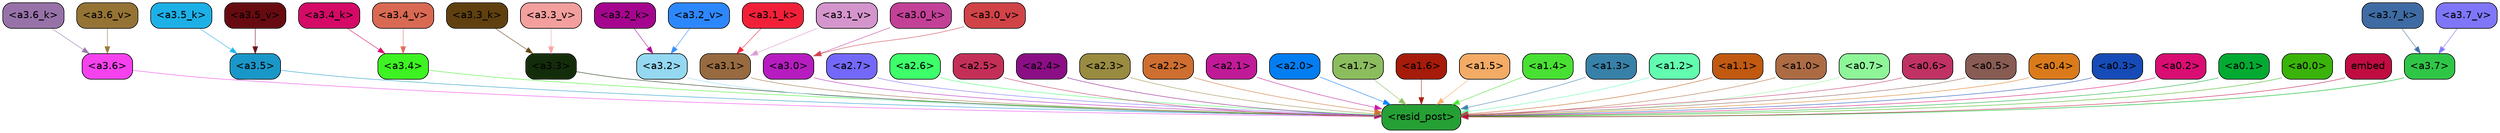 strict digraph "" {
	graph [bgcolor=transparent,
		layout=dot,
		overlap=false,
		splines=true
	];
	"<a3.7>"	[color=black,
		fillcolor="#2fc647",
		fontname=Helvetica,
		shape=box,
		style="filled, rounded"];
	"<resid_post>"	[color=black,
		fillcolor="#25a034",
		fontname=Helvetica,
		shape=box,
		style="filled, rounded"];
	"<a3.7>" -> "<resid_post>"	[color="#2fc647",
		penwidth=0.8263697922229767];
	"<a3.6>"	[color=black,
		fillcolor="#f641ee",
		fontname=Helvetica,
		shape=box,
		style="filled, rounded"];
	"<a3.6>" -> "<resid_post>"	[color="#f641ee",
		penwidth=0.6];
	"<a3.5>"	[color=black,
		fillcolor="#1997c8",
		fontname=Helvetica,
		shape=box,
		style="filled, rounded"];
	"<a3.5>" -> "<resid_post>"	[color="#1997c8",
		penwidth=0.6];
	"<a3.4>"	[color=black,
		fillcolor="#3df321",
		fontname=Helvetica,
		shape=box,
		style="filled, rounded"];
	"<a3.4>" -> "<resid_post>"	[color="#3df321",
		penwidth=0.6];
	"<a3.3>"	[color=black,
		fillcolor="#132d0a",
		fontname=Helvetica,
		shape=box,
		style="filled, rounded"];
	"<a3.3>" -> "<resid_post>"	[color="#132d0a",
		penwidth=0.6];
	"<a3.2>"	[color=black,
		fillcolor="#94d8f1",
		fontname=Helvetica,
		shape=box,
		style="filled, rounded"];
	"<a3.2>" -> "<resid_post>"	[color="#94d8f1",
		penwidth=0.6];
	"<a3.1>"	[color=black,
		fillcolor="#976a40",
		fontname=Helvetica,
		shape=box,
		style="filled, rounded"];
	"<a3.1>" -> "<resid_post>"	[color="#976a40",
		penwidth=0.6];
	"<a3.0>"	[color=black,
		fillcolor="#b61cc0",
		fontname=Helvetica,
		shape=box,
		style="filled, rounded"];
	"<a3.0>" -> "<resid_post>"	[color="#b61cc0",
		penwidth=0.6];
	"<a2.7>"	[color=black,
		fillcolor="#7368f9",
		fontname=Helvetica,
		shape=box,
		style="filled, rounded"];
	"<a2.7>" -> "<resid_post>"	[color="#7368f9",
		penwidth=0.6];
	"<a2.6>"	[color=black,
		fillcolor="#3dff69",
		fontname=Helvetica,
		shape=box,
		style="filled, rounded"];
	"<a2.6>" -> "<resid_post>"	[color="#3dff69",
		penwidth=0.6];
	"<a2.5>"	[color=black,
		fillcolor="#c42f58",
		fontname=Helvetica,
		shape=box,
		style="filled, rounded"];
	"<a2.5>" -> "<resid_post>"	[color="#c42f58",
		penwidth=0.6];
	"<a2.4>"	[color=black,
		fillcolor="#8b0e85",
		fontname=Helvetica,
		shape=box,
		style="filled, rounded"];
	"<a2.4>" -> "<resid_post>"	[color="#8b0e85",
		penwidth=0.6];
	"<a2.3>"	[color=black,
		fillcolor="#998b40",
		fontname=Helvetica,
		shape=box,
		style="filled, rounded"];
	"<a2.3>" -> "<resid_post>"	[color="#998b40",
		penwidth=0.6];
	"<a2.2>"	[color=black,
		fillcolor="#ce6e30",
		fontname=Helvetica,
		shape=box,
		style="filled, rounded"];
	"<a2.2>" -> "<resid_post>"	[color="#ce6e30",
		penwidth=0.6];
	"<a2.1>"	[color=black,
		fillcolor="#c11a98",
		fontname=Helvetica,
		shape=box,
		style="filled, rounded"];
	"<a2.1>" -> "<resid_post>"	[color="#c11a98",
		penwidth=0.6];
	"<a2.0>"	[color=black,
		fillcolor="#037df2",
		fontname=Helvetica,
		shape=box,
		style="filled, rounded"];
	"<a2.0>" -> "<resid_post>"	[color="#037df2",
		penwidth=0.6];
	"<a1.7>"	[color=black,
		fillcolor="#8bbd5e",
		fontname=Helvetica,
		shape=box,
		style="filled, rounded"];
	"<a1.7>" -> "<resid_post>"	[color="#8bbd5e",
		penwidth=0.6];
	"<a1.6>"	[color=black,
		fillcolor="#a61b09",
		fontname=Helvetica,
		shape=box,
		style="filled, rounded"];
	"<a1.6>" -> "<resid_post>"	[color="#a61b09",
		penwidth=0.6];
	"<a1.5>"	[color=black,
		fillcolor="#f3ab65",
		fontname=Helvetica,
		shape=box,
		style="filled, rounded"];
	"<a1.5>" -> "<resid_post>"	[color="#f3ab65",
		penwidth=0.6];
	"<a1.4>"	[color=black,
		fillcolor="#48e032",
		fontname=Helvetica,
		shape=box,
		style="filled, rounded"];
	"<a1.4>" -> "<resid_post>"	[color="#48e032",
		penwidth=0.6];
	"<a1.3>"	[color=black,
		fillcolor="#3781a9",
		fontname=Helvetica,
		shape=box,
		style="filled, rounded"];
	"<a1.3>" -> "<resid_post>"	[color="#3781a9",
		penwidth=0.6];
	"<a1.2>"	[color=black,
		fillcolor="#62fcb0",
		fontname=Helvetica,
		shape=box,
		style="filled, rounded"];
	"<a1.2>" -> "<resid_post>"	[color="#62fcb0",
		penwidth=0.6];
	"<a1.1>"	[color=black,
		fillcolor="#c15910",
		fontname=Helvetica,
		shape=box,
		style="filled, rounded"];
	"<a1.1>" -> "<resid_post>"	[color="#c15910",
		penwidth=0.6];
	"<a1.0>"	[color=black,
		fillcolor="#ad6b44",
		fontname=Helvetica,
		shape=box,
		style="filled, rounded"];
	"<a1.0>" -> "<resid_post>"	[color="#ad6b44",
		penwidth=0.6];
	"<a0.7>"	[color=black,
		fillcolor="#8ef699",
		fontname=Helvetica,
		shape=box,
		style="filled, rounded"];
	"<a0.7>" -> "<resid_post>"	[color="#8ef699",
		penwidth=0.6];
	"<a0.6>"	[color=black,
		fillcolor="#c03263",
		fontname=Helvetica,
		shape=box,
		style="filled, rounded"];
	"<a0.6>" -> "<resid_post>"	[color="#c03263",
		penwidth=0.6];
	"<a0.5>"	[color=black,
		fillcolor="#885b53",
		fontname=Helvetica,
		shape=box,
		style="filled, rounded"];
	"<a0.5>" -> "<resid_post>"	[color="#885b53",
		penwidth=0.6];
	"<a0.4>"	[color=black,
		fillcolor="#db7a1b",
		fontname=Helvetica,
		shape=box,
		style="filled, rounded"];
	"<a0.4>" -> "<resid_post>"	[color="#db7a1b",
		penwidth=0.6];
	"<a0.3>"	[color=black,
		fillcolor="#164bb8",
		fontname=Helvetica,
		shape=box,
		style="filled, rounded"];
	"<a0.3>" -> "<resid_post>"	[color="#164bb8",
		penwidth=0.6];
	"<a0.2>"	[color=black,
		fillcolor="#d90d72",
		fontname=Helvetica,
		shape=box,
		style="filled, rounded"];
	"<a0.2>" -> "<resid_post>"	[color="#d90d72",
		penwidth=0.6];
	"<a0.1>"	[color=black,
		fillcolor="#03aa32",
		fontname=Helvetica,
		shape=box,
		style="filled, rounded"];
	"<a0.1>" -> "<resid_post>"	[color="#03aa32",
		penwidth=0.6];
	"<a0.0>"	[color=black,
		fillcolor="#3ab30a",
		fontname=Helvetica,
		shape=box,
		style="filled, rounded"];
	"<a0.0>" -> "<resid_post>"	[color="#3ab30a",
		penwidth=0.6];
	embed	[color=black,
		fillcolor="#c00c41",
		fontname=Helvetica,
		shape=box,
		style="filled, rounded"];
	embed -> "<resid_post>"	[color="#c00c41",
		penwidth=0.6];
	"<a3.7_k>"	[color=black,
		fillcolor="#3e6ba3",
		fontname=Helvetica,
		shape=box,
		style="filled, rounded"];
	"<a3.7_k>" -> "<a3.7>"	[color="#3e6ba3",
		penwidth=0.6];
	"<a3.6_k>"	[color=black,
		fillcolor="#9772a9",
		fontname=Helvetica,
		shape=box,
		style="filled, rounded"];
	"<a3.6_k>" -> "<a3.6>"	[color="#9772a9",
		penwidth=0.6];
	"<a3.5_k>"	[color=black,
		fillcolor="#1cb0e7",
		fontname=Helvetica,
		shape=box,
		style="filled, rounded"];
	"<a3.5_k>" -> "<a3.5>"	[color="#1cb0e7",
		penwidth=0.6];
	"<a3.4_k>"	[color=black,
		fillcolor="#d40a66",
		fontname=Helvetica,
		shape=box,
		style="filled, rounded"];
	"<a3.4_k>" -> "<a3.4>"	[color="#d40a66",
		penwidth=0.6];
	"<a3.3_k>"	[color=black,
		fillcolor="#5f400e",
		fontname=Helvetica,
		shape=box,
		style="filled, rounded"];
	"<a3.3_k>" -> "<a3.3>"	[color="#5f400e",
		penwidth=0.6];
	"<a3.2_k>"	[color=black,
		fillcolor="#a5058e",
		fontname=Helvetica,
		shape=box,
		style="filled, rounded"];
	"<a3.2_k>" -> "<a3.2>"	[color="#a5058e",
		penwidth=0.6];
	"<a3.1_k>"	[color=black,
		fillcolor="#f12038",
		fontname=Helvetica,
		shape=box,
		style="filled, rounded"];
	"<a3.1_k>" -> "<a3.1>"	[color="#f12038",
		penwidth=0.6];
	"<a3.0_k>"	[color=black,
		fillcolor="#c34097",
		fontname=Helvetica,
		shape=box,
		style="filled, rounded"];
	"<a3.0_k>" -> "<a3.0>"	[color="#c34097",
		penwidth=0.6];
	"<a3.7_v>"	[color=black,
		fillcolor="#7e75f8",
		fontname=Helvetica,
		shape=box,
		style="filled, rounded"];
	"<a3.7_v>" -> "<a3.7>"	[color="#7e75f8",
		penwidth=0.6738671064376831];
	"<a3.6_v>"	[color=black,
		fillcolor="#947334",
		fontname=Helvetica,
		shape=box,
		style="filled, rounded"];
	"<a3.6_v>" -> "<a3.6>"	[color="#947334",
		penwidth=0.6];
	"<a3.5_v>"	[color=black,
		fillcolor="#670b11",
		fontname=Helvetica,
		shape=box,
		style="filled, rounded"];
	"<a3.5_v>" -> "<a3.5>"	[color="#670b11",
		penwidth=0.6];
	"<a3.4_v>"	[color=black,
		fillcolor="#d96952",
		fontname=Helvetica,
		shape=box,
		style="filled, rounded"];
	"<a3.4_v>" -> "<a3.4>"	[color="#d96952",
		penwidth=0.6];
	"<a3.3_v>"	[color=black,
		fillcolor="#f39f9d",
		fontname=Helvetica,
		shape=box,
		style="filled, rounded"];
	"<a3.3_v>" -> "<a3.3>"	[color="#f39f9d",
		penwidth=0.6];
	"<a3.2_v>"	[color=black,
		fillcolor="#2d87fc",
		fontname=Helvetica,
		shape=box,
		style="filled, rounded"];
	"<a3.2_v>" -> "<a3.2>"	[color="#2d87fc",
		penwidth=0.6];
	"<a3.1_v>"	[color=black,
		fillcolor="#d495cc",
		fontname=Helvetica,
		shape=box,
		style="filled, rounded"];
	"<a3.1_v>" -> "<a3.1>"	[color="#d495cc",
		penwidth=0.6];
	"<a3.0_v>"	[color=black,
		fillcolor="#d04347",
		fontname=Helvetica,
		shape=box,
		style="filled, rounded"];
	"<a3.0_v>" -> "<a3.0>"	[color="#d04347",
		penwidth=0.6];
}
